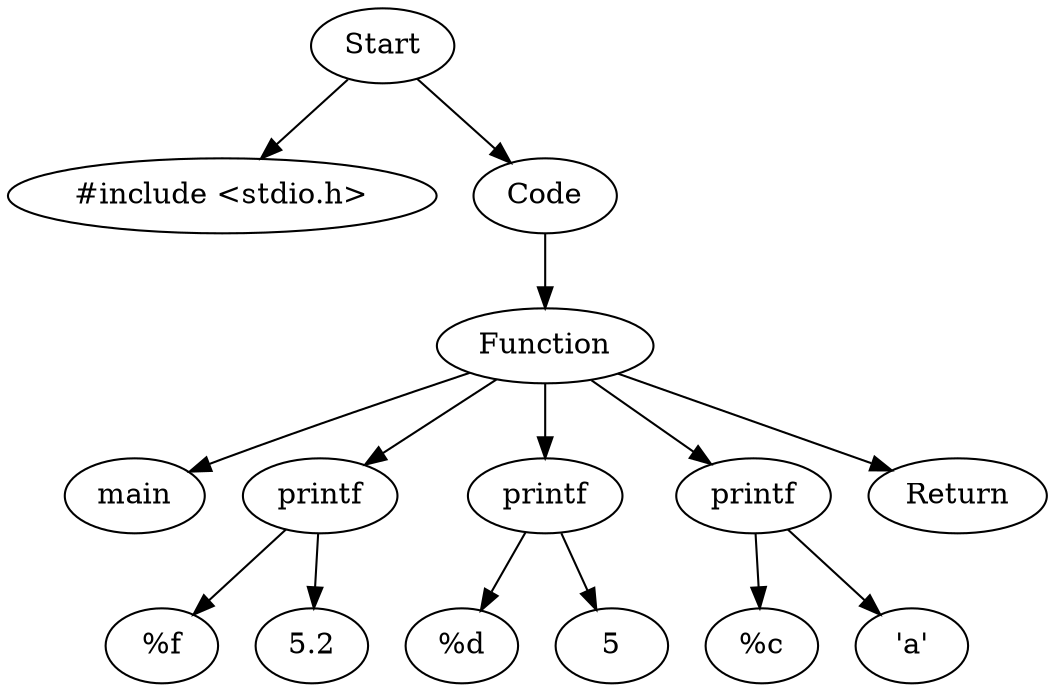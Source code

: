 digraph AST {
  "125152448610464" [label="Start"];
  "125152448610464" -> "125152446265856";
  "125152448610464" -> "125152446260864";
  "125152446265856" [label="#include <stdio.h>"];
  "125152446260864" [label="Code"];
  "125152446260864" -> "125152446536032";
  "125152446536032" [label="Function"];
  "125152446536032" -> "125152446534448";
  "125152446536032" -> "125152446543472";
  "125152446536032" -> "125152446543616";
  "125152446536032" -> "125152446544912";
  "125152446536032" -> "125152446539728";
  "125152446534448" [label="main"];
  "125152446543472" [label="printf"];
  "125152446543472" -> "125152446540928";
  "125152446543472" -> "125152446536992";
  "125152446540928" [label="%f"];
  "125152446536992" [label="5.2"];
  "125152446543616" [label="printf"];
  "125152446543616" -> "125152446539776";
  "125152446543616" -> "125152446535888";
  "125152446539776" [label="%d"];
  "125152446535888" [label="5"];
  "125152446544912" [label="printf"];
  "125152446544912" -> "125152446530608";
  "125152446544912" -> "125152446535792";
  "125152446530608" [label="%c"];
  "125152446535792" [label="'a'"];
  "125152446539728" [label="Return"];
}
